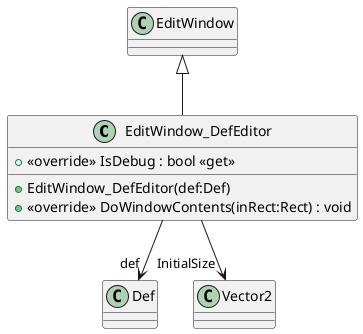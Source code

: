 @startuml
class EditWindow_DefEditor {
    + <<override>> IsDebug : bool <<get>>
    + EditWindow_DefEditor(def:Def)
    + <<override>> DoWindowContents(inRect:Rect) : void
}
EditWindow <|-- EditWindow_DefEditor
EditWindow_DefEditor --> "def" Def
EditWindow_DefEditor --> "InitialSize" Vector2
@enduml
